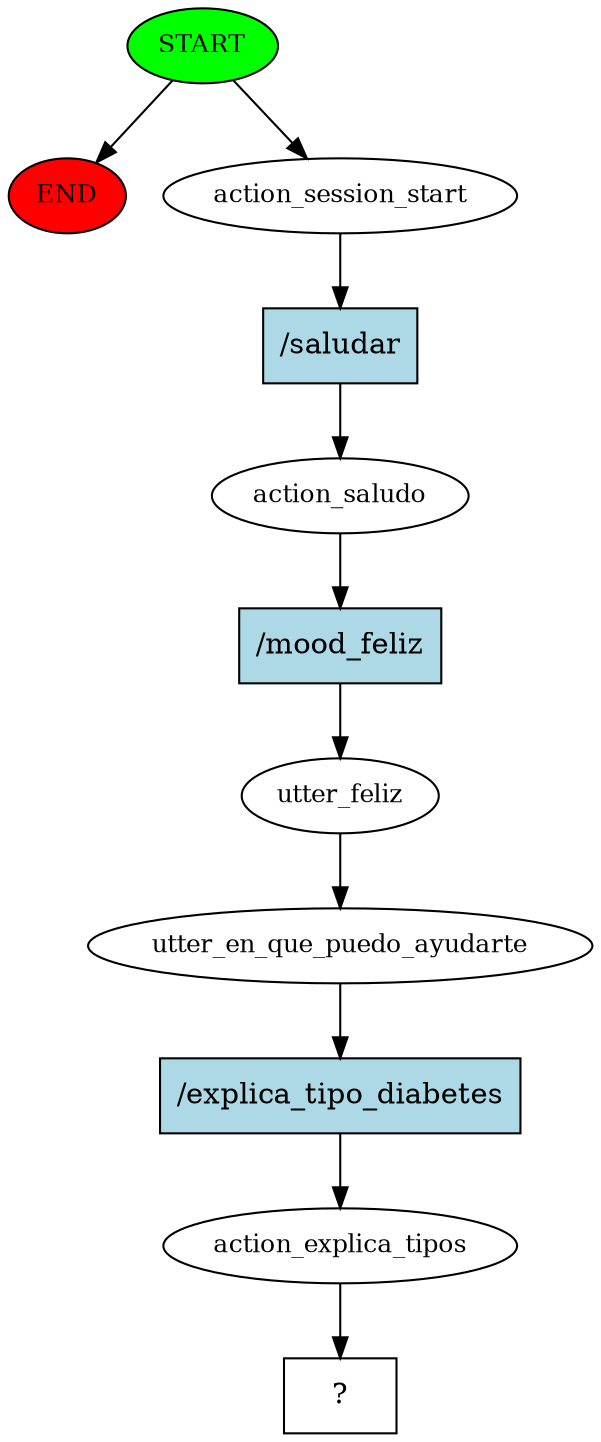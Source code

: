 digraph  {
0 [class="start active", fillcolor=green, fontsize=12, label=START, style=filled];
"-1" [class=end, fillcolor=red, fontsize=12, label=END, style=filled];
1 [class=active, fontsize=12, label=action_session_start];
2 [class=active, fontsize=12, label=action_saludo];
3 [class=active, fontsize=12, label=utter_feliz];
4 [class=active, fontsize=12, label=utter_en_que_puedo_ayudarte];
5 [class=active, fontsize=12, label=action_explica_tipos];
6 [class="intent dashed active", label="  ?  ", shape=rect];
7 [class="intent active", fillcolor=lightblue, label="/saludar", shape=rect, style=filled];
8 [class="intent active", fillcolor=lightblue, label="/mood_feliz", shape=rect, style=filled];
9 [class="intent active", fillcolor=lightblue, label="/explica_tipo_diabetes", shape=rect, style=filled];
0 -> "-1"  [class="", key=NONE, label=""];
0 -> 1  [class=active, key=NONE, label=""];
1 -> 7  [class=active, key=0];
2 -> 8  [class=active, key=0];
3 -> 4  [class=active, key=NONE, label=""];
4 -> 9  [class=active, key=0];
5 -> 6  [class=active, key=NONE, label=""];
7 -> 2  [class=active, key=0];
8 -> 3  [class=active, key=0];
9 -> 5  [class=active, key=0];
}
